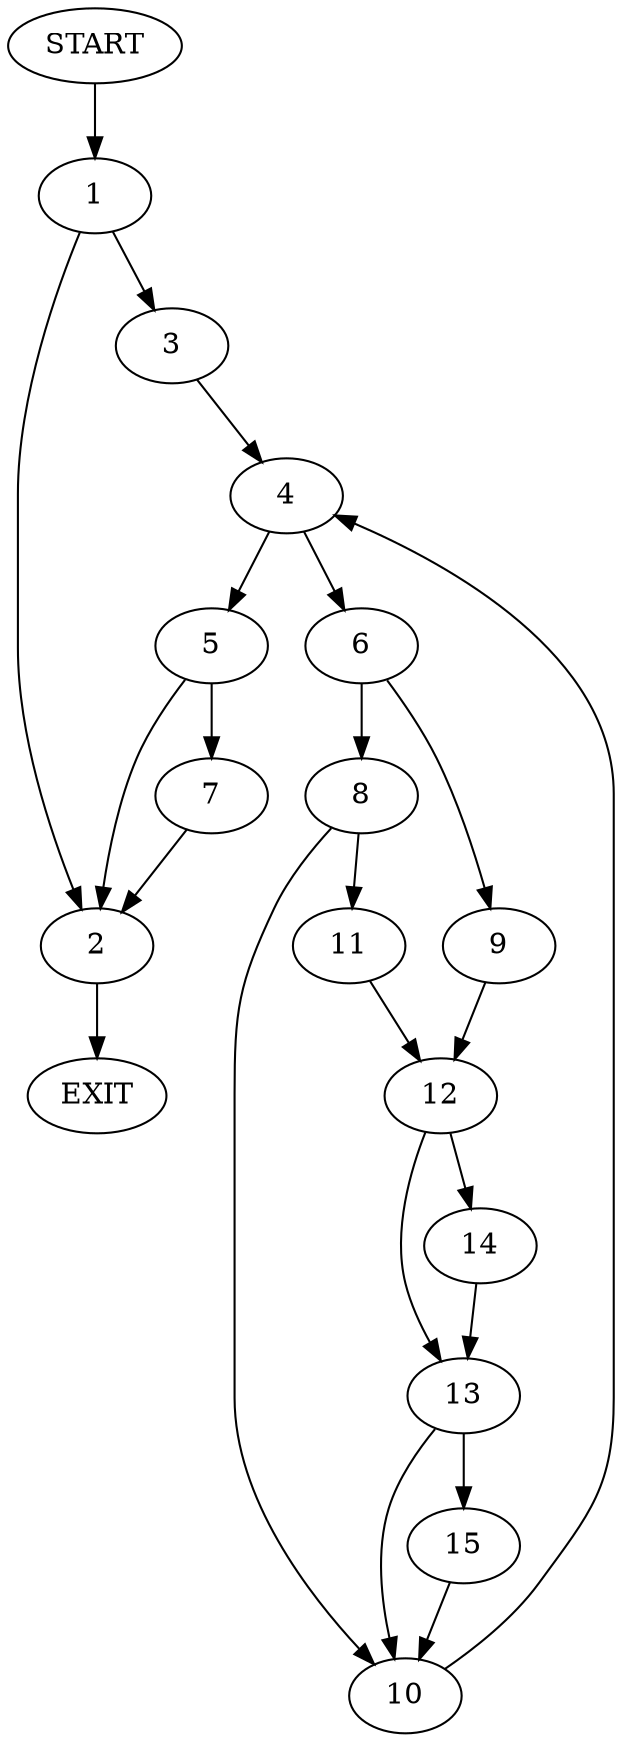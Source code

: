 digraph {
0 [label="START"]
16 [label="EXIT"]
0 -> 1
1 -> 2
1 -> 3
3 -> 4
2 -> 16
4 -> 5
4 -> 6
5 -> 7
5 -> 2
6 -> 8
6 -> 9
8 -> 10
8 -> 11
9 -> 12
12 -> 13
12 -> 14
11 -> 12
10 -> 4
14 -> 13
13 -> 10
13 -> 15
15 -> 10
7 -> 2
}
